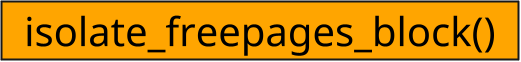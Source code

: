 @startuml
scale 1/5

skinparam Component {
    Style rectangle
    FontSize 200
    BorderThickness 10
    BackgroundColor Orange
}

[  isolate_freepages_block()  ]
@enduml
